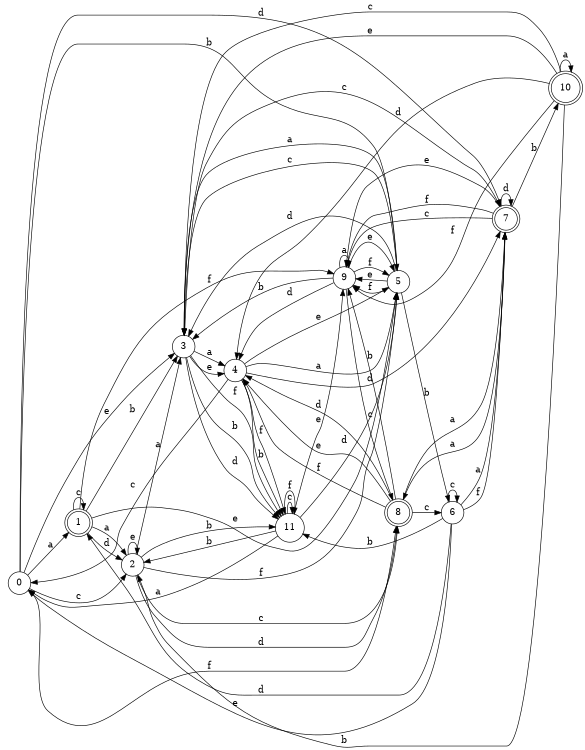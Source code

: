 digraph n10_3 {
__start0 [label="" shape="none"];

rankdir=LR;
size="8,5";

s0 [style="filled", color="black", fillcolor="white" shape="circle", label="0"];
s1 [style="rounded,filled", color="black", fillcolor="white" shape="doublecircle", label="1"];
s2 [style="filled", color="black", fillcolor="white" shape="circle", label="2"];
s3 [style="filled", color="black", fillcolor="white" shape="circle", label="3"];
s4 [style="filled", color="black", fillcolor="white" shape="circle", label="4"];
s5 [style="filled", color="black", fillcolor="white" shape="circle", label="5"];
s6 [style="filled", color="black", fillcolor="white" shape="circle", label="6"];
s7 [style="rounded,filled", color="black", fillcolor="white" shape="doublecircle", label="7"];
s8 [style="rounded,filled", color="black", fillcolor="white" shape="doublecircle", label="8"];
s9 [style="filled", color="black", fillcolor="white" shape="circle", label="9"];
s10 [style="rounded,filled", color="black", fillcolor="white" shape="doublecircle", label="10"];
s11 [style="filled", color="black", fillcolor="white" shape="circle", label="11"];
s0 -> s1 [label="a"];
s0 -> s5 [label="b"];
s0 -> s2 [label="c"];
s0 -> s7 [label="d"];
s0 -> s3 [label="e"];
s0 -> s8 [label="f"];
s1 -> s2 [label="a"];
s1 -> s3 [label="b"];
s1 -> s1 [label="c"];
s1 -> s2 [label="d"];
s1 -> s5 [label="e"];
s1 -> s9 [label="f"];
s2 -> s3 [label="a"];
s2 -> s11 [label="b"];
s2 -> s8 [label="c"];
s2 -> s8 [label="d"];
s2 -> s2 [label="e"];
s2 -> s5 [label="f"];
s3 -> s4 [label="a"];
s3 -> s11 [label="b"];
s3 -> s7 [label="c"];
s3 -> s11 [label="d"];
s3 -> s4 [label="e"];
s3 -> s11 [label="f"];
s4 -> s5 [label="a"];
s4 -> s11 [label="b"];
s4 -> s0 [label="c"];
s4 -> s7 [label="d"];
s4 -> s5 [label="e"];
s4 -> s11 [label="f"];
s5 -> s3 [label="a"];
s5 -> s6 [label="b"];
s5 -> s3 [label="c"];
s5 -> s3 [label="d"];
s5 -> s9 [label="e"];
s5 -> s9 [label="f"];
s6 -> s7 [label="a"];
s6 -> s11 [label="b"];
s6 -> s6 [label="c"];
s6 -> s1 [label="d"];
s6 -> s0 [label="e"];
s6 -> s7 [label="f"];
s7 -> s8 [label="a"];
s7 -> s10 [label="b"];
s7 -> s9 [label="c"];
s7 -> s7 [label="d"];
s7 -> s9 [label="e"];
s7 -> s9 [label="f"];
s8 -> s7 [label="a"];
s8 -> s9 [label="b"];
s8 -> s6 [label="c"];
s8 -> s4 [label="d"];
s8 -> s4 [label="e"];
s8 -> s4 [label="f"];
s9 -> s9 [label="a"];
s9 -> s3 [label="b"];
s9 -> s8 [label="c"];
s9 -> s4 [label="d"];
s9 -> s5 [label="e"];
s9 -> s5 [label="f"];
s10 -> s10 [label="a"];
s10 -> s2 [label="b"];
s10 -> s3 [label="c"];
s10 -> s4 [label="d"];
s10 -> s3 [label="e"];
s10 -> s9 [label="f"];
s11 -> s0 [label="a"];
s11 -> s2 [label="b"];
s11 -> s11 [label="c"];
s11 -> s5 [label="d"];
s11 -> s9 [label="e"];
s11 -> s11 [label="f"];

}
